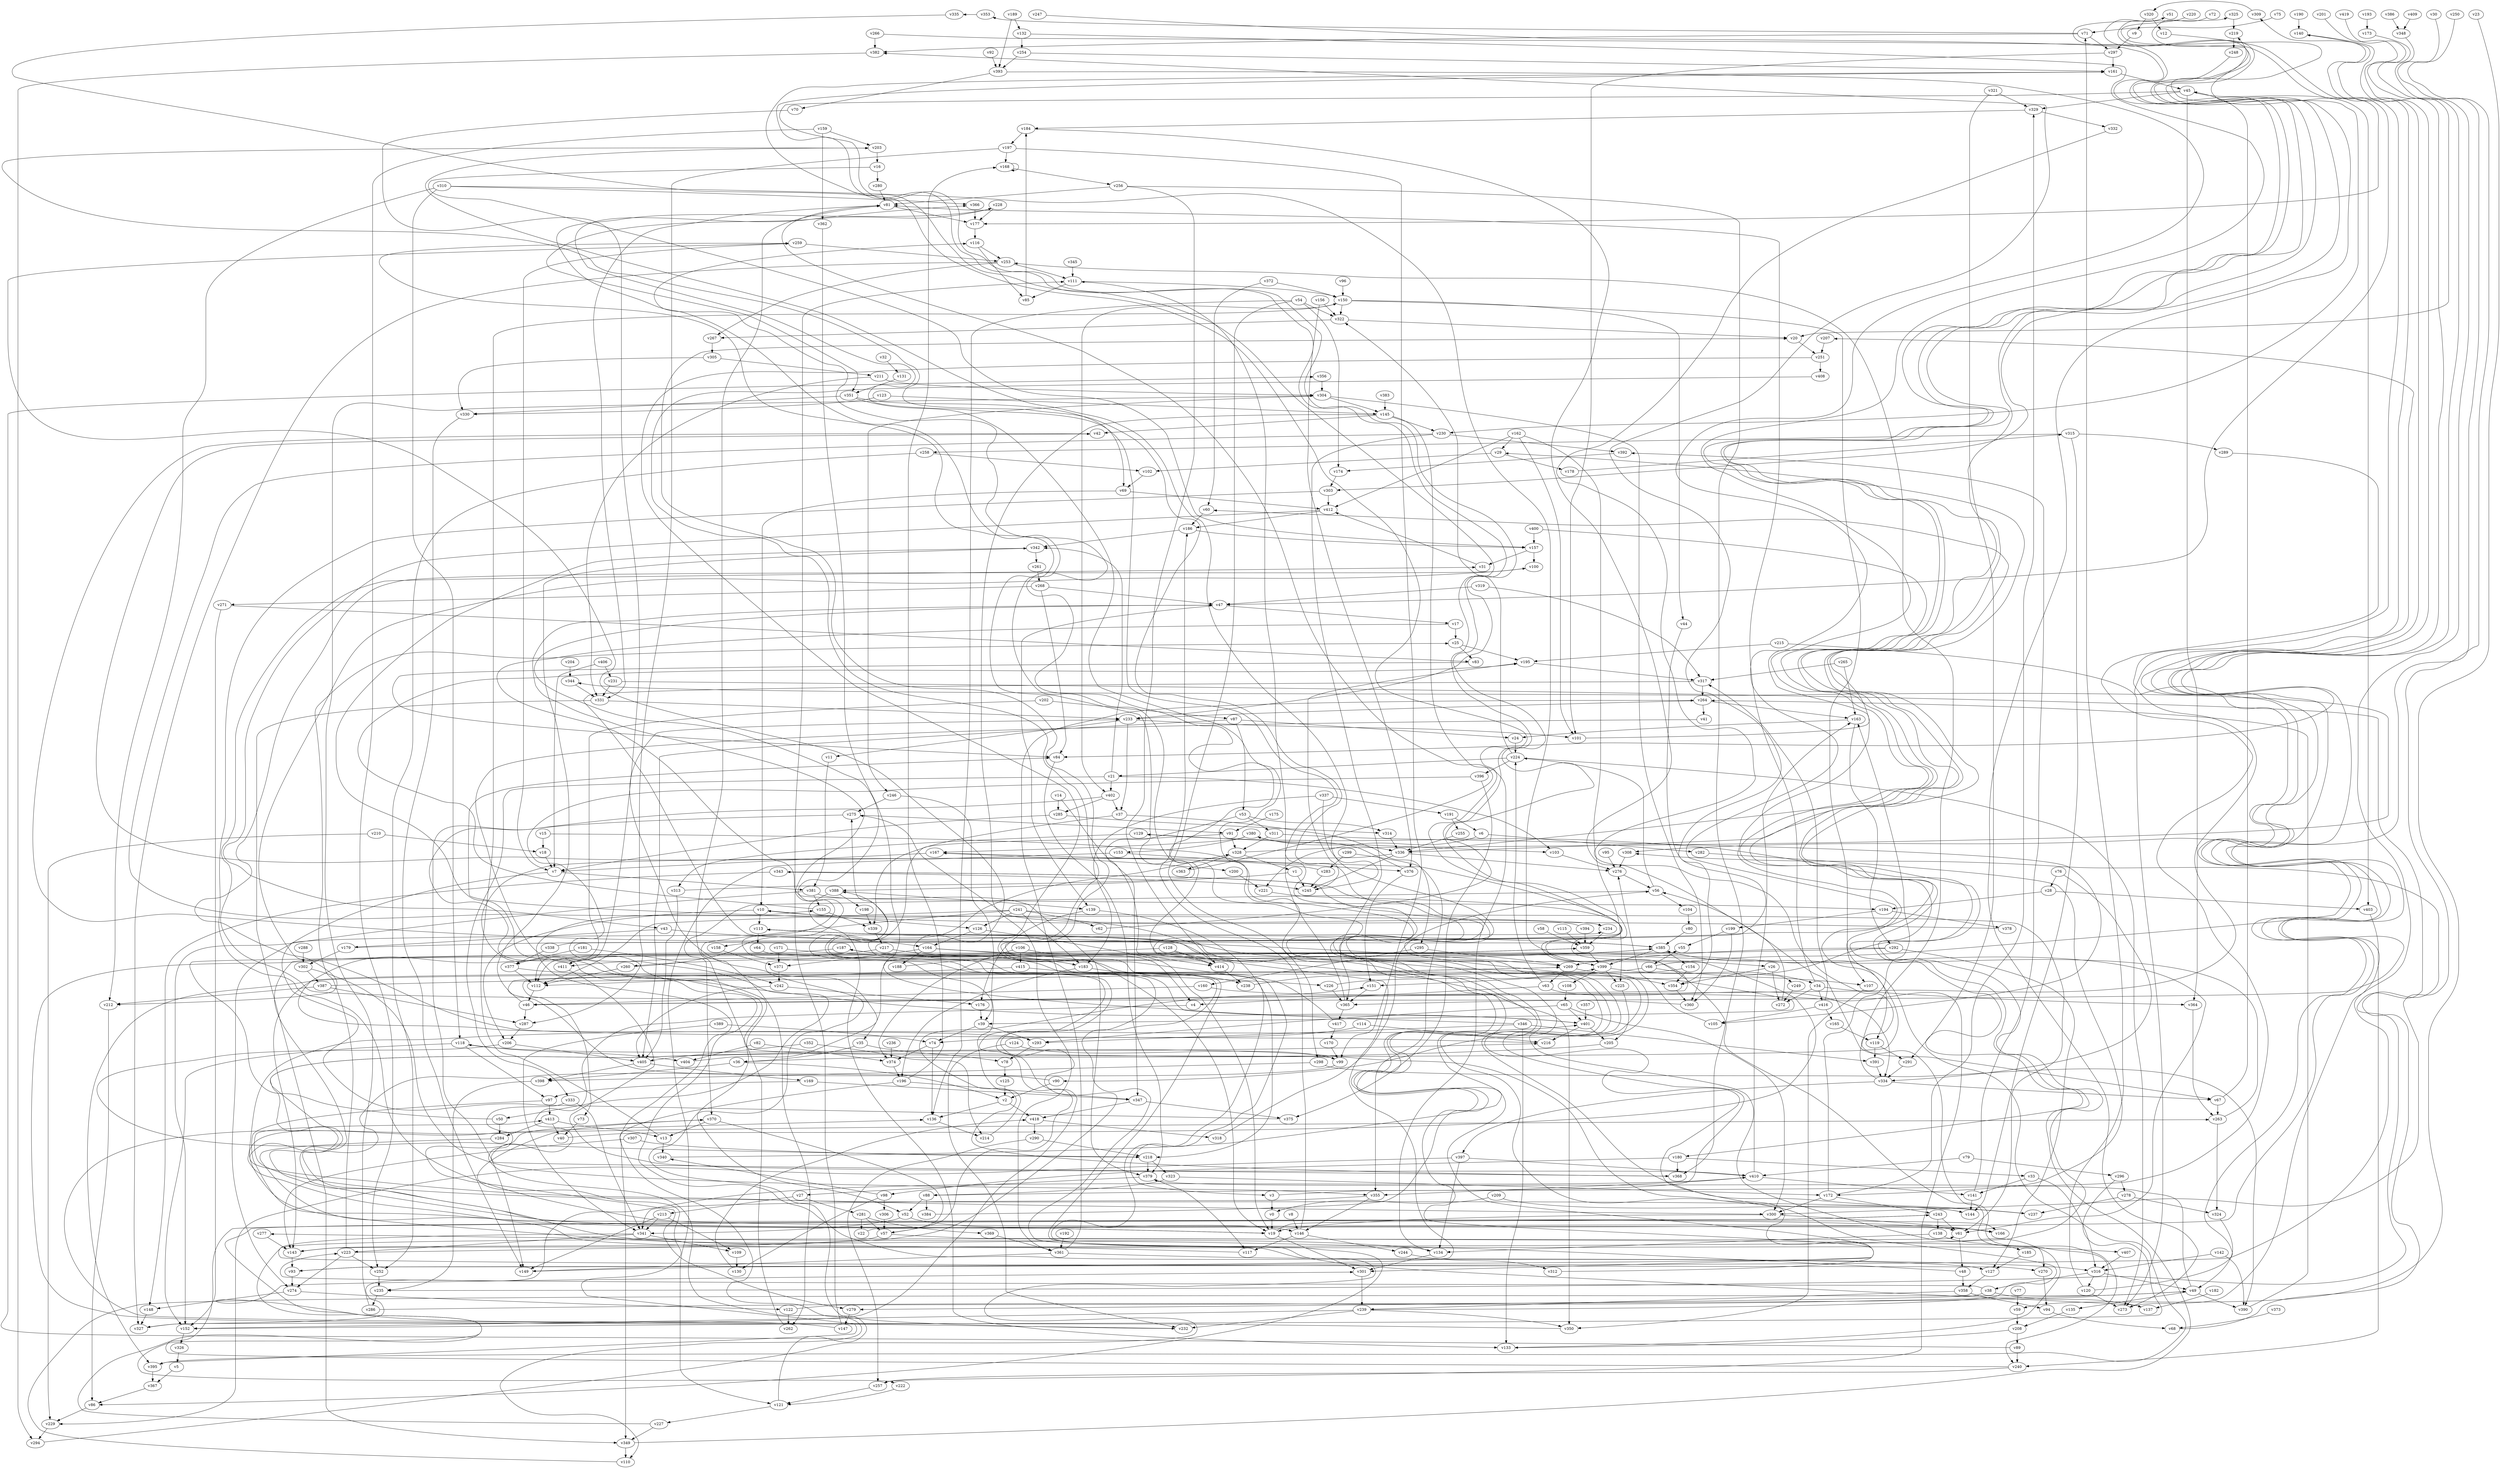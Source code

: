 // Benchmark game 621 - 420 vertices
// time_bound: 87
// targets: v372
digraph G {
    v0 [name="v0", player=1];
    v1 [name="v1", player=1];
    v2 [name="v2", player=0];
    v3 [name="v3", player=0];
    v4 [name="v4", player=0];
    v5 [name="v5", player=0];
    v6 [name="v6", player=1];
    v7 [name="v7", player=0];
    v8 [name="v8", player=0];
    v9 [name="v9", player=1];
    v10 [name="v10", player=0];
    v11 [name="v11", player=0];
    v12 [name="v12", player=0];
    v13 [name="v13", player=1];
    v14 [name="v14", player=0];
    v15 [name="v15", player=1];
    v16 [name="v16", player=1];
    v17 [name="v17", player=0];
    v18 [name="v18", player=0];
    v19 [name="v19", player=1];
    v20 [name="v20", player=0];
    v21 [name="v21", player=1];
    v22 [name="v22", player=0];
    v23 [name="v23", player=1];
    v24 [name="v24", player=0];
    v25 [name="v25", player=1];
    v26 [name="v26", player=1];
    v27 [name="v27", player=0];
    v28 [name="v28", player=0];
    v29 [name="v29", player=0];
    v30 [name="v30", player=1];
    v31 [name="v31", player=0];
    v32 [name="v32", player=1];
    v33 [name="v33", player=1];
    v34 [name="v34", player=1];
    v35 [name="v35", player=1];
    v36 [name="v36", player=1];
    v37 [name="v37", player=1];
    v38 [name="v38", player=1];
    v39 [name="v39", player=0];
    v40 [name="v40", player=1];
    v41 [name="v41", player=0];
    v42 [name="v42", player=1];
    v43 [name="v43", player=0];
    v44 [name="v44", player=0];
    v45 [name="v45", player=0];
    v46 [name="v46", player=0];
    v47 [name="v47", player=1];
    v48 [name="v48", player=1];
    v49 [name="v49", player=1];
    v50 [name="v50", player=0];
    v51 [name="v51", player=1];
    v52 [name="v52", player=1];
    v53 [name="v53", player=0];
    v54 [name="v54", player=0];
    v55 [name="v55", player=1];
    v56 [name="v56", player=0];
    v57 [name="v57", player=1];
    v58 [name="v58", player=0];
    v59 [name="v59", player=0];
    v60 [name="v60", player=1];
    v61 [name="v61", player=1];
    v62 [name="v62", player=0];
    v63 [name="v63", player=1];
    v64 [name="v64", player=1];
    v65 [name="v65", player=0];
    v66 [name="v66", player=1];
    v67 [name="v67", player=0];
    v68 [name="v68", player=0];
    v69 [name="v69", player=0];
    v70 [name="v70", player=1];
    v71 [name="v71", player=0];
    v72 [name="v72", player=1];
    v73 [name="v73", player=0];
    v74 [name="v74", player=1];
    v75 [name="v75", player=1];
    v76 [name="v76", player=0];
    v77 [name="v77", player=0];
    v78 [name="v78", player=0];
    v79 [name="v79", player=0];
    v80 [name="v80", player=1];
    v81 [name="v81", player=1];
    v82 [name="v82", player=0];
    v83 [name="v83", player=0];
    v84 [name="v84", player=1];
    v85 [name="v85", player=1];
    v86 [name="v86", player=0];
    v87 [name="v87", player=1];
    v88 [name="v88", player=1];
    v89 [name="v89", player=1];
    v90 [name="v90", player=0];
    v91 [name="v91", player=0];
    v92 [name="v92", player=1];
    v93 [name="v93", player=1];
    v94 [name="v94", player=0];
    v95 [name="v95", player=0];
    v96 [name="v96", player=0];
    v97 [name="v97", player=1];
    v98 [name="v98", player=0];
    v99 [name="v99", player=1];
    v100 [name="v100", player=1];
    v101 [name="v101", player=1];
    v102 [name="v102", player=1];
    v103 [name="v103", player=1];
    v104 [name="v104", player=1];
    v105 [name="v105", player=0];
    v106 [name="v106", player=1];
    v107 [name="v107", player=1];
    v108 [name="v108", player=1];
    v109 [name="v109", player=1];
    v110 [name="v110", player=0];
    v111 [name="v111", player=0];
    v112 [name="v112", player=1];
    v113 [name="v113", player=0];
    v114 [name="v114", player=1];
    v115 [name="v115", player=0];
    v116 [name="v116", player=0];
    v117 [name="v117", player=0];
    v118 [name="v118", player=0];
    v119 [name="v119", player=0];
    v120 [name="v120", player=1];
    v121 [name="v121", player=1];
    v122 [name="v122", player=1];
    v123 [name="v123", player=0];
    v124 [name="v124", player=0];
    v125 [name="v125", player=0];
    v126 [name="v126", player=0];
    v127 [name="v127", player=0];
    v128 [name="v128", player=1];
    v129 [name="v129", player=0];
    v130 [name="v130", player=0];
    v131 [name="v131", player=0];
    v132 [name="v132", player=0];
    v133 [name="v133", player=1];
    v134 [name="v134", player=0];
    v135 [name="v135", player=1];
    v136 [name="v136", player=0];
    v137 [name="v137", player=1];
    v138 [name="v138", player=0];
    v139 [name="v139", player=1];
    v140 [name="v140", player=0];
    v141 [name="v141", player=0];
    v142 [name="v142", player=0];
    v143 [name="v143", player=1];
    v144 [name="v144", player=1];
    v145 [name="v145", player=1];
    v146 [name="v146", player=0];
    v147 [name="v147", player=1];
    v148 [name="v148", player=1];
    v149 [name="v149", player=1];
    v150 [name="v150", player=0];
    v151 [name="v151", player=1];
    v152 [name="v152", player=1];
    v153 [name="v153", player=1];
    v154 [name="v154", player=0];
    v155 [name="v155", player=1];
    v156 [name="v156", player=0];
    v157 [name="v157", player=0];
    v158 [name="v158", player=0];
    v159 [name="v159", player=0];
    v160 [name="v160", player=1];
    v161 [name="v161", player=1];
    v162 [name="v162", player=1];
    v163 [name="v163", player=0];
    v164 [name="v164", player=0];
    v165 [name="v165", player=0];
    v166 [name="v166", player=0];
    v167 [name="v167", player=0];
    v168 [name="v168", player=0];
    v169 [name="v169", player=0];
    v170 [name="v170", player=1];
    v171 [name="v171", player=1];
    v172 [name="v172", player=1];
    v173 [name="v173", player=1];
    v174 [name="v174", player=0];
    v175 [name="v175", player=0];
    v176 [name="v176", player=1];
    v177 [name="v177", player=0];
    v178 [name="v178", player=0];
    v179 [name="v179", player=1];
    v180 [name="v180", player=0];
    v181 [name="v181", player=0];
    v182 [name="v182", player=1];
    v183 [name="v183", player=0];
    v184 [name="v184", player=0];
    v185 [name="v185", player=0];
    v186 [name="v186", player=1];
    v187 [name="v187", player=0];
    v188 [name="v188", player=1];
    v189 [name="v189", player=0];
    v190 [name="v190", player=1];
    v191 [name="v191", player=1];
    v192 [name="v192", player=1];
    v193 [name="v193", player=1];
    v194 [name="v194", player=1];
    v195 [name="v195", player=1];
    v196 [name="v196", player=0];
    v197 [name="v197", player=0];
    v198 [name="v198", player=0];
    v199 [name="v199", player=0];
    v200 [name="v200", player=1];
    v201 [name="v201", player=0];
    v202 [name="v202", player=0];
    v203 [name="v203", player=1];
    v204 [name="v204", player=1];
    v205 [name="v205", player=1];
    v206 [name="v206", player=1];
    v207 [name="v207", player=0];
    v208 [name="v208", player=1];
    v209 [name="v209", player=0];
    v210 [name="v210", player=0];
    v211 [name="v211", player=0];
    v212 [name="v212", player=1];
    v213 [name="v213", player=1];
    v214 [name="v214", player=1];
    v215 [name="v215", player=0];
    v216 [name="v216", player=1];
    v217 [name="v217", player=0];
    v218 [name="v218", player=1];
    v219 [name="v219", player=0];
    v220 [name="v220", player=1];
    v221 [name="v221", player=1];
    v222 [name="v222", player=1];
    v223 [name="v223", player=1];
    v224 [name="v224", player=0];
    v225 [name="v225", player=0];
    v226 [name="v226", player=1];
    v227 [name="v227", player=1];
    v228 [name="v228", player=1];
    v229 [name="v229", player=0];
    v230 [name="v230", player=1];
    v231 [name="v231", player=1];
    v232 [name="v232", player=1];
    v233 [name="v233", player=1];
    v234 [name="v234", player=1];
    v235 [name="v235", player=1];
    v236 [name="v236", player=1];
    v237 [name="v237", player=0];
    v238 [name="v238", player=0];
    v239 [name="v239", player=0];
    v240 [name="v240", player=0];
    v241 [name="v241", player=1];
    v242 [name="v242", player=1];
    v243 [name="v243", player=1];
    v244 [name="v244", player=0];
    v245 [name="v245", player=0];
    v246 [name="v246", player=0];
    v247 [name="v247", player=0];
    v248 [name="v248", player=1];
    v249 [name="v249", player=0];
    v250 [name="v250", player=0];
    v251 [name="v251", player=0];
    v252 [name="v252", player=0];
    v253 [name="v253", player=0];
    v254 [name="v254", player=1];
    v255 [name="v255", player=0];
    v256 [name="v256", player=0];
    v257 [name="v257", player=0];
    v258 [name="v258", player=1];
    v259 [name="v259", player=0];
    v260 [name="v260", player=0];
    v261 [name="v261", player=0];
    v262 [name="v262", player=1];
    v263 [name="v263", player=1];
    v264 [name="v264", player=0];
    v265 [name="v265", player=0];
    v266 [name="v266", player=1];
    v267 [name="v267", player=1];
    v268 [name="v268", player=1];
    v269 [name="v269", player=0];
    v270 [name="v270", player=1];
    v271 [name="v271", player=0];
    v272 [name="v272", player=0];
    v273 [name="v273", player=0];
    v274 [name="v274", player=1];
    v275 [name="v275", player=0];
    v276 [name="v276", player=1];
    v277 [name="v277", player=1];
    v278 [name="v278", player=0];
    v279 [name="v279", player=1];
    v280 [name="v280", player=1];
    v281 [name="v281", player=1];
    v282 [name="v282", player=1];
    v283 [name="v283", player=1];
    v284 [name="v284", player=1];
    v285 [name="v285", player=0];
    v286 [name="v286", player=0];
    v287 [name="v287", player=1];
    v288 [name="v288", player=0];
    v289 [name="v289", player=1];
    v290 [name="v290", player=1];
    v291 [name="v291", player=1];
    v292 [name="v292", player=0];
    v293 [name="v293", player=1];
    v294 [name="v294", player=1];
    v295 [name="v295", player=0];
    v296 [name="v296", player=0];
    v297 [name="v297", player=1];
    v298 [name="v298", player=1];
    v299 [name="v299", player=1];
    v300 [name="v300", player=1];
    v301 [name="v301", player=1];
    v302 [name="v302", player=1];
    v303 [name="v303", player=0];
    v304 [name="v304", player=0];
    v305 [name="v305", player=0];
    v306 [name="v306", player=0];
    v307 [name="v307", player=0];
    v308 [name="v308", player=0];
    v309 [name="v309", player=1];
    v310 [name="v310", player=1];
    v311 [name="v311", player=1];
    v312 [name="v312", player=1];
    v313 [name="v313", player=0];
    v314 [name="v314", player=0];
    v315 [name="v315", player=0];
    v316 [name="v316", player=1];
    v317 [name="v317", player=0];
    v318 [name="v318", player=1];
    v319 [name="v319", player=1];
    v320 [name="v320", player=1];
    v321 [name="v321", player=0];
    v322 [name="v322", player=0];
    v323 [name="v323", player=1];
    v324 [name="v324", player=1];
    v325 [name="v325", player=1];
    v326 [name="v326", player=0];
    v327 [name="v327", player=1];
    v328 [name="v328", player=1];
    v329 [name="v329", player=1];
    v330 [name="v330", player=0];
    v331 [name="v331", player=0];
    v332 [name="v332", player=1];
    v333 [name="v333", player=0];
    v334 [name="v334", player=1];
    v335 [name="v335", player=0];
    v336 [name="v336", player=1];
    v337 [name="v337", player=0];
    v338 [name="v338", player=0];
    v339 [name="v339", player=0];
    v340 [name="v340", player=1];
    v341 [name="v341", player=0];
    v342 [name="v342", player=1];
    v343 [name="v343", player=0];
    v344 [name="v344", player=0];
    v345 [name="v345", player=0];
    v346 [name="v346", player=0];
    v347 [name="v347", player=0];
    v348 [name="v348", player=0];
    v349 [name="v349", player=1];
    v350 [name="v350", player=0];
    v351 [name="v351", player=1];
    v352 [name="v352", player=1];
    v353 [name="v353", player=0];
    v354 [name="v354", player=0];
    v355 [name="v355", player=1];
    v356 [name="v356", player=0];
    v357 [name="v357", player=0];
    v358 [name="v358", player=1];
    v359 [name="v359", player=0];
    v360 [name="v360", player=0];
    v361 [name="v361", player=1];
    v362 [name="v362", player=0];
    v363 [name="v363", player=1];
    v364 [name="v364", player=0];
    v365 [name="v365", player=1];
    v366 [name="v366", player=1];
    v367 [name="v367", player=0];
    v368 [name="v368", player=1];
    v369 [name="v369", player=0];
    v370 [name="v370", player=1];
    v371 [name="v371", player=0];
    v372 [name="v372", player=1, target=1];
    v373 [name="v373", player=0];
    v374 [name="v374", player=1];
    v375 [name="v375", player=0];
    v376 [name="v376", player=0];
    v377 [name="v377", player=0];
    v378 [name="v378", player=1];
    v379 [name="v379", player=1];
    v380 [name="v380", player=1];
    v381 [name="v381", player=1];
    v382 [name="v382", player=1];
    v383 [name="v383", player=1];
    v384 [name="v384", player=1];
    v385 [name="v385", player=1];
    v386 [name="v386", player=1];
    v387 [name="v387", player=1];
    v388 [name="v388", player=0];
    v389 [name="v389", player=0];
    v390 [name="v390", player=1];
    v391 [name="v391", player=0];
    v392 [name="v392", player=1];
    v393 [name="v393", player=1];
    v394 [name="v394", player=0];
    v395 [name="v395", player=0];
    v396 [name="v396", player=0];
    v397 [name="v397", player=0];
    v398 [name="v398", player=1];
    v399 [name="v399", player=1];
    v400 [name="v400", player=0];
    v401 [name="v401", player=0];
    v402 [name="v402", player=1];
    v403 [name="v403", player=0];
    v404 [name="v404", player=1];
    v405 [name="v405", player=0];
    v406 [name="v406", player=0];
    v407 [name="v407", player=0];
    v408 [name="v408", player=0];
    v409 [name="v409", player=0];
    v410 [name="v410", player=1];
    v411 [name="v411", player=1];
    v412 [name="v412", player=1];
    v413 [name="v413", player=1];
    v414 [name="v414", player=1];
    v415 [name="v415", player=0];
    v416 [name="v416", player=1];
    v417 [name="v417", player=1];
    v418 [name="v418", player=0];
    v419 [name="v419", player=1];

    v0 -> v19;
    v1 -> v388 [constraint="t mod 5 == 2"];
    v2 -> v418;
    v3 -> v203 [constraint="t < 12"];
    v4 -> v368 [constraint="t mod 3 == 2"];
    v5 -> v367;
    v6 -> v282;
    v7 -> v381;
    v8 -> v146;
    v9 -> v297;
    v10 -> v113;
    v11 -> v381;
    v12 -> v46 [constraint="t mod 3 == 0"];
    v13 -> v150;
    v14 -> v285;
    v15 -> v237 [constraint="t mod 5 == 1"];
    v16 -> v157 [constraint="t >= 3"];
    v17 -> v194 [constraint="t >= 3"];
    v18 -> v7;
    v19 -> v166 [constraint="t mod 2 == 1"];
    v20 -> v251;
    v21 -> v103;
    v22 -> v140 [constraint="t >= 5"];
    v23 -> v59 [constraint="t < 12"];
    v24 -> v224;
    v25 -> v195;
    v26 -> v272;
    v27 -> v213;
    v28 -> v403;
    v29 -> v102;
    v30 -> v308 [constraint="t >= 3"];
    v31 -> v412;
    v32 -> v131;
    v33 -> v141;
    v34 -> v81;
    v35 -> v78;
    v36 -> v398;
    v37 -> v339;
    v38 -> v223 [constraint="t mod 5 == 0"];
    v39 -> v74;
    v40 -> v161 [constraint="t < 8"];
    v41 -> v232 [constraint="t mod 5 == 3"];
    v42 -> v385 [constraint="t >= 4"];
    v43 -> v179;
    v44 -> v354;
    v45 -> v233 [constraint="t < 8"];
    v46 -> v287;
    v47 -> v17;
    v48 -> v277 [constraint="t >= 2"];
    v49 -> v390;
    v50 -> v359 [constraint="t >= 4"];
    v51 -> v303 [constraint="t >= 2"];
    v52 -> v146;
    v53 -> v311;
    v54 -> v298;
    v55 -> v66;
    v56 -> v224;
    v57 -> v275 [constraint="t mod 3 == 1"];
    v58 -> v359;
    v59 -> v208;
    v60 -> v186;
    v61 -> v48;
    v62 -> v161 [constraint="t < 8"];
    v63 -> v334;
    v64 -> v26 [constraint="t >= 2"];
    v65 -> v300;
    v66 -> v309 [constraint="t mod 3 == 1"];
    v67 -> v45;
    v68 -> v308 [constraint="t mod 5 == 3"];
    v69 -> v10;
    v70 -> v411;
    v71 -> v353 [constraint="t < 5"];
    v72 -> v47 [constraint="t mod 5 == 4"];
    v73 -> v40;
    v74 -> v374;
    v75 -> v71 [constraint="t < 9"];
    v76 -> v334 [constraint="t < 12"];
    v77 -> v59;
    v78 -> v125;
    v79 -> v410;
    v80 -> v385;
    v81 -> v177;
    v82 -> v374;
    v83 -> v84 [constraint="t < 13"];
    v84 -> v379;
    v85 -> v184;
    v86 -> v229;
    v87 -> v405;
    v88 -> v52;
    v89 -> v356 [constraint="t < 9"];
    v90 -> v269 [constraint="t mod 5 == 3"];
    v91 -> v327 [constraint="t mod 2 == 1"];
    v92 -> v393;
    v93 -> v228 [constraint="t mod 2 == 1"];
    v94 -> v68;
    v95 -> v276;
    v96 -> v150;
    v97 -> v61 [constraint="t >= 3"];
    v98 -> v340 [constraint="t < 13"];
    v99 -> v407 [constraint="t >= 5"];
    v100 -> v212 [constraint="t mod 2 == 1"];
    v101 -> v29 [constraint="t mod 5 == 1"];
    v102 -> v69;
    v103 -> v276;
    v104 -> v80;
    v105 -> v276;
    v106 -> v374;
    v107 -> v350;
    v108 -> v65;
    v109 -> v130;
    v110 -> v49 [constraint="t mod 4 == 3"];
    v111 -> v85;
    v112 -> v46;
    v113 -> v269 [constraint="t mod 2 == 1"];
    v114 -> v74;
    v115 -> v359;
    v116 -> v253;
    v117 -> v401 [constraint="t >= 4"];
    v118 -> v152;
    v119 -> v391;
    v120 -> v207 [constraint="t mod 4 == 3"];
    v121 -> v155 [constraint="t mod 3 == 1"];
    v122 -> v167 [constraint="t >= 5"];
    v123 -> v330;
    v124 -> v99;
    v125 -> v2;
    v126 -> v19;
    v127 -> v358;
    v128 -> v414;
    v129 -> v313;
    v130 -> v418;
    v131 -> v351;
    v132 -> v395 [constraint="t < 15"];
    v133 -> v203 [constraint="t >= 4"];
    v134 -> v136 [constraint="t < 11"];
    v135 -> v208;
    v136 -> v214;
    v137 -> v259 [constraint="t >= 2"];
    v138 -> v185;
    v139 -> v218;
    v140 -> v273 [constraint="t < 11"];
    v141 -> v392;
    v142 -> v316;
    v143 -> v129 [constraint="t < 7"];
    v144 -> v413 [constraint="t >= 4"];
    v145 -> v134;
    v146 -> v117;
    v147 -> v61 [constraint="t mod 2 == 1"];
    v148 -> v327;
    v149 -> v118 [constraint="t mod 4 == 3"];
    v150 -> v44;
    v151 -> v365;
    v152 -> v326;
    v153 -> v376;
    v154 -> v395 [constraint="t mod 4 == 2"];
    v155 -> v195 [constraint="t >= 1"];
    v156 -> v322;
    v157 -> v31;
    v158 -> v371;
    v159 -> v203;
    v160 -> v46;
    v161 -> v45;
    v162 -> v29;
    v163 -> v24;
    v164 -> v119;
    v165 -> v119;
    v166 -> v216 [constraint="t mod 2 == 0"];
    v167 -> v200;
    v168 -> v168;
    v169 -> v97;
    v170 -> v99;
    v171 -> v61 [constraint="t < 7"];
    v172 -> v243;
    v173 -> v365 [constraint="t < 11"];
    v174 -> v303;
    v175 -> v91;
    v176 -> v39;
    v177 -> v116;
    v178 -> v315 [constraint="t mod 4 == 3"];
    v179 -> v325 [constraint="t >= 1"];
    v180 -> v98;
    v181 -> v377;
    v182 -> v137;
    v183 -> v238;
    v184 -> v240 [constraint="t < 15"];
    v185 -> v127;
    v186 -> v342;
    v187 -> v112;
    v188 -> v414 [constraint="t < 12"];
    v189 -> v132;
    v190 -> v140;
    v191 -> v255;
    v192 -> v361;
    v193 -> v173;
    v194 -> v378;
    v195 -> v317;
    v196 -> v168;
    v197 -> v99;
    v198 -> v339;
    v199 -> v55;
    v200 -> v221;
    v201 -> v84 [constraint="t mod 3 == 2"];
    v202 -> v87;
    v203 -> v16;
    v204 -> v344;
    v205 -> v300 [constraint="t mod 4 == 2"];
    v206 -> v218 [constraint="t < 7"];
    v207 -> v251;
    v208 -> v133;
    v209 -> v0;
    v210 -> v18;
    v211 -> v331;
    v212 -> v86;
    v213 -> v109;
    v214 -> v47 [constraint="t >= 3"];
    v215 -> v195;
    v216 -> v100 [constraint="t >= 5"];
    v217 -> v411;
    v218 -> v323;
    v219 -> v248;
    v220 -> v230 [constraint="t mod 5 == 3"];
    v221 -> v46 [constraint="t >= 5"];
    v222 -> v121;
    v223 -> v388 [constraint="t >= 2"];
    v224 -> v21;
    v225 -> v205;
    v226 -> v60 [constraint="t >= 3"];
    v227 -> v243 [constraint="t mod 4 == 2"];
    v228 -> v351 [constraint="t >= 4"];
    v229 -> v294;
    v230 -> v234 [constraint="t >= 4"];
    v231 -> v235 [constraint="t < 10"];
    v232 -> v385 [constraint="t < 6"];
    v233 -> v101;
    v234 -> v359;
    v235 -> v286;
    v236 -> v374;
    v237 -> v366 [constraint="t < 8"];
    v238 -> v249 [constraint="t < 10"];
    v239 -> v343 [constraint="t mod 5 == 3"];
    v240 -> v301 [constraint="t < 11"];
    v241 -> v262;
    v242 -> v176;
    v243 -> v222 [constraint="t mod 4 == 3"];
    v244 -> v312;
    v245 -> v195;
    v246 -> v275;
    v247 -> v336 [constraint="t >= 2"];
    v248 -> v336 [constraint="t < 14"];
    v249 -> v272;
    v250 -> v300 [constraint="t mod 3 == 2"];
    v251 -> v86 [constraint="t mod 4 == 0"];
    v252 -> v235;
    v253 -> v327;
    v254 -> v393;
    v255 -> v336;
    v256 -> v81;
    v257 -> v121;
    v258 -> v102;
    v259 -> v253;
    v260 -> v47 [constraint="t >= 4"];
    v261 -> v268;
    v262 -> v81;
    v263 -> v324;
    v264 -> v41;
    v265 -> v163;
    v266 -> v177 [constraint="t >= 3"];
    v267 -> v305;
    v268 -> v47;
    v269 -> v73 [constraint="t < 7"];
    v270 -> v94;
    v271 -> v83 [constraint="t >= 3"];
    v272 -> v56;
    v273 -> v51 [constraint="t >= 3"];
    v274 -> v148;
    v275 -> v91;
    v276 -> v56;
    v277 -> v143;
    v278 -> v237;
    v279 -> v147;
    v280 -> v81;
    v281 -> v57;
    v282 -> v172 [constraint="t mod 2 == 0"];
    v283 -> v42 [constraint="t < 8"];
    v284 -> v19 [constraint="t mod 5 == 4"];
    v285 -> v314;
    v286 -> v49 [constraint="t < 6"];
    v287 -> v206;
    v288 -> v302;
    v289 -> v88 [constraint="t mod 5 == 1"];
    v290 -> v218;
    v291 -> v334;
    v292 -> v52 [constraint="t < 11"];
    v293 -> v399 [constraint="t < 8"];
    v294 -> v187 [constraint="t mod 3 == 2"];
    v295 -> v269;
    v296 -> v152 [constraint="t >= 4"];
    v297 -> v161;
    v298 -> v398;
    v299 -> v283;
    v300 -> v166;
    v301 -> v239;
    v302 -> v355 [constraint="t < 6"];
    v303 -> v166 [constraint="t mod 3 == 0"];
    v304 -> v145;
    v305 -> v330;
    v306 -> v57;
    v307 -> v218;
    v308 -> v276;
    v309 -> v320 [constraint="t < 13"];
    v310 -> v366;
    v311 -> v105 [constraint="t mod 3 == 0"];
    v312 -> v113 [constraint="t >= 5"];
    v313 -> v259 [constraint="t >= 4"];
    v314 -> v336;
    v315 -> v289;
    v316 -> v49;
    v317 -> v385 [constraint="t < 7"];
    v318 -> v56;
    v319 -> v317;
    v320 -> v12;
    v321 -> v291;
    v322 -> v20;
    v323 -> v172;
    v324 -> v49;
    v325 -> v219;
    v326 -> v5;
    v327 -> v410 [constraint="t mod 3 == 1"];
    v328 -> v344 [constraint="t >= 3"];
    v329 -> v332;
    v330 -> v149;
    v331 -> v349;
    v332 -> v67 [constraint="t >= 5"];
    v333 -> v110 [constraint="t < 7"];
    v334 -> v253;
    v335 -> v158 [constraint="t >= 3"];
    v336 -> v127 [constraint="t >= 2"];
    v337 -> v183;
    v338 -> v382 [constraint="t < 5"];
    v339 -> v217;
    v340 -> v10 [constraint="t < 10"];
    v341 -> v270 [constraint="t >= 3"];
    v342 -> v99 [constraint="t < 11"];
    v343 -> v90 [constraint="t mod 2 == 1"];
    v344 -> v331;
    v345 -> v111;
    v346 -> v328 [constraint="t >= 2"];
    v347 -> v418;
    v348 -> v93 [constraint="t < 7"];
    v349 -> v219 [constraint="t mod 4 == 3"];
    v350 -> v263 [constraint="t >= 1"];
    v351 -> v301 [constraint="t < 15"];
    v352 -> v405;
    v353 -> v335 [constraint="t >= 1"];
    v354 -> v360;
    v355 -> v341 [constraint="t < 14"];
    v356 -> v304;
    v357 -> v401;
    v358 -> v94;
    v359 -> v19 [constraint="t < 7"];
    v360 -> v31 [constraint="t >= 5"];
    v361 -> v149;
    v362 -> v35;
    v363 -> v81 [constraint="t < 14"];
    v364 -> v263;
    v365 -> v111;
    v366 -> v177;
    v367 -> v86;
    v368 -> v151 [constraint="t < 9"];
    v369 -> v361;
    v370 -> v279 [constraint="t >= 2"];
    v371 -> v242;
    v372 -> v60;
    v373 -> v68;
    v374 -> v196;
    v375 -> v234 [constraint="t >= 3"];
    v376 -> v380;
    v377 -> v39 [constraint="t >= 4"];
    v378 -> v84 [constraint="t >= 1"];
    v379 -> v27;
    v380 -> v167;
    v381 -> v379;
    v382 -> v294;
    v383 -> v145;
    v384 -> v113 [constraint="t < 11"];
    v385 -> v154;
    v386 -> v348;
    v387 -> v116 [constraint="t < 15"];
    v388 -> v133;
    v389 -> v341;
    v390 -> v264;
    v391 -> v334;
    v392 -> v174;
    v393 -> v36 [constraint="t >= 3"];
    v394 -> v275 [constraint="t >= 3"];
    v395 -> v370 [constraint="t mod 4 == 3"];
    v396 -> v50 [constraint="t >= 5"];
    v397 -> v134;
    v398 -> v235;
    v399 -> v225;
    v400 -> v180 [constraint="t mod 5 == 2"];
    v401 -> v55 [constraint="t mod 2 == 0"];
    v402 -> v401 [constraint="t >= 5"];
    v403 -> v240;
    v404 -> v233 [constraint="t >= 2"];
    v405 -> v169;
    v406 -> v7;
    v407 -> v316;
    v408 -> v3 [constraint="t < 14"];
    v409 -> v348;
    v410 -> v141;
    v411 -> v410 [constraint="t >= 1"];
    v412 -> v43 [constraint="t >= 4"];
    v413 -> v13;
    v414 -> v113 [constraint="t mod 2 == 0"];
    v415 -> v112;
    v416 -> v165;
    v417 -> v20 [constraint="t < 6"];
    v418 -> v290;
    v419 -> v20 [constraint="t < 11"];
    v88 -> v384;
    v265 -> v317;
    v224 -> v396;
    v241 -> v61;
    v169 -> v347;
    v21 -> v402;
    v230 -> v392;
    v316 -> v120;
    v16 -> v280;
    v264 -> v163;
    v387 -> v212;
    v365 -> v417;
    v172 -> v329;
    v328 -> v1;
    v302 -> v387;
    v295 -> v160;
    v226 -> v365;
    v359 -> v399;
    v38 -> v137;
    v71 -> v382;
    v285 -> v7;
    v246 -> v39;
    v164 -> v371;
    v57 -> v143;
    v49 -> v135;
    v146 -> v186;
    v38 -> v279;
    v336 -> v276;
    v71 -> v297;
    v162 -> v412;
    v3 -> v0;
    v413 -> v284;
    v253 -> v267;
    v370 -> v13;
    v65 -> v401;
    v114 -> v216;
    v27 -> v281;
    v316 -> v38;
    v266 -> v382;
    v202 -> v112;
    v168 -> v256;
    v34 -> v272;
    v414 -> v238;
    v322 -> v267;
    v269 -> v354;
    v145 -> v361;
    v310 -> v212;
    v346 -> v293;
    v218 -> v379;
    v155 -> v339;
    v2 -> v136;
    v338 -> v377;
    v334 -> v397;
    v224 -> v273;
    v116 -> v85;
    v399 -> v108;
    v160 -> v257;
    v281 -> v369;
    v15 -> v18;
    v333 -> v341;
    v82 -> v404;
    v29 -> v178;
    v347 -> v375;
    v56 -> v104;
    v81 -> v331;
    v156 -> v376;
    v208 -> v89;
    v418 -> v318;
    v300 -> v19;
    v412 -> v186;
    v132 -> v254;
    v63 -> v4;
    v54 -> v322;
    v241 -> v112;
    v199 -> v360;
    v21 -> v342;
    v26 -> v354;
    v352 -> v214;
    v150 -> v402;
    v65 -> v293;
    v241 -> v183;
    v13 -> v340;
    v385 -> v399;
    v297 -> v101;
    v258 -> v252;
    v98 -> v306;
    v286 -> v304;
    v396 -> v375;
    v304 -> v246;
    v358 -> v239;
    v253 -> v111;
    v119 -> v291;
    v241 -> v126;
    v296 -> v278;
    v87 -> v53;
    v28 -> v194;
    v251 -> v408;
    v213 -> v149;
    v206 -> v405;
    v210 -> v229;
    v317 -> v264;
    v410 -> v163;
    v388 -> v139;
    v377 -> v112;
    v159 -> v362;
    v17 -> v25;
    v223 -> v274;
    v14 -> v414;
    v328 -> v363;
    v315 -> v144;
    v150 -> v322;
    v52 -> v341;
    v48 -> v358;
    v402 -> v37;
    v399 -> v34;
    v145 -> v42;
    v343 -> v148;
    v33 -> v316;
    v241 -> v62;
    v303 -> v412;
    v263 -> v385;
    v10 -> v206;
    v21 -> v333;
    v118 -> v97;
    v121 -> v227;
    v35 -> v36;
    v122 -> v262;
    v336 -> v245;
    v45 -> v364;
    v138 -> v134;
    v380 -> v336;
    v402 -> v285;
    v215 -> v273;
    v319 -> v47;
    v268 -> v84;
    v393 -> v70;
    v223 -> v252;
    v197 -> v168;
    v239 -> v152;
    v381 -> v155;
    v417 -> v170;
    v69 -> v412;
    v307 -> v143;
    v154 -> v354;
    v281 -> v22;
    v66 -> v107;
    v343 -> v245;
    v139 -> v176;
    v142 -> v390;
    v213 -> v341;
    v50 -> v284;
    v124 -> v232;
    v37 -> v295;
    v342 -> v261;
    v231 -> v331;
    v143 -> v93;
    v290 -> v257;
    v320 -> v9;
    v230 -> v365;
    v159 -> v252;
    v372 -> v150;
    v233 -> v37;
    v183 -> v196;
    v397 -> v410;
    v147 -> v111;
    v311 -> v328;
    v153 -> v121;
    v7 -> v274;
    v163 -> v292;
    v209 -> v144;
    v217 -> v183;
    v323 -> v88;
    v113 -> v64;
    v401 -> v216;
    v341 -> v223;
    v315 -> v258;
    v385 -> v260;
    v337 -> v245;
    v46 -> v342;
    v120 -> v71;
    v376 -> v151;
    v45 -> v403;
    v76 -> v28;
    v45 -> v329;
    v181 -> v242;
    v167 -> v7;
    v401 -> v205;
    v157 -> v100;
    v39 -> v293;
    v355 -> v146;
    v128 -> v143;
    v196 -> v349;
    v240 -> v257;
    v79 -> v296;
    v394 -> v359;
    v395 -> v367;
    v264 -> v233;
    v66 -> v151;
    v275 -> v149;
    v310 -> v399;
    v191 -> v6;
    v10 -> v126;
    v1 -> v245;
    v415 -> v226;
    v162 -> v101;
    v93 -> v274;
    v413 -> v40;
    v106 -> v415;
    v145 -> v230;
    v189 -> v393;
    v243 -> v61;
    v120 -> v273;
    v224 -> v322;
    v329 -> v184;
    v370 -> v57;
    v134 -> v301;
    v19 -> v301;
    v310 -> v118;
    v379 -> v117;
    v380 -> v153;
    v146 -> v244;
    v196 -> v347;
    v197 -> v287;
    v361 -> v264;
    v98 -> v130;
    v239 -> v350;
    v74 -> v136;
    v299 -> v355;
    v321 -> v329;
    v397 -> v229;
    v63 -> v224;
    v298 -> v390;
    v405 -> v398;
    v337 -> v191;
    v416 -> v105;
    v171 -> v371;
    v179 -> v302;
    v194 -> v199;
    v89 -> v240;
    v256 -> v414;
    v254 -> v161;
    v164 -> v19;
    v150 -> v107;
    v361 -> v316;
    v305 -> v211;
    v331 -> v233;
    v259 -> v7;
    v57 -> v270;
    v278 -> v324;
    v25 -> v83;
    v186 -> v157;
    v304 -> v360;
    v243 -> v138;
    v47 -> v139;
    v172 -> v163;
    v56 -> v370;
    v256 -> v368;
    v180 -> v33;
    v184 -> v197;
    v388 -> v198;
    v172 -> v300;
    v106 -> v4;
    v274 -> v122;
    v141 -> v144;
    v126 -> v164;
    v387 -> v287;
    v228 -> v177;
    v227 -> v349;
    v389 -> v74;
    v187 -> v183;
    v123 -> v145;
    v334 -> v67;
    v406 -> v231;
    v34 -> v416;
    v283 -> v245;
    v346 -> v133;
    v111 -> v150;
    v97 -> v413;
    v49 -> v379;
    v91 -> v328;
    v268 -> v271;
    v410 -> v355;
    v6 -> v221;
    v87 -> v24;
    v129 -> v103;
    v346 -> v391;
    v180 -> v368;
    v239 -> v232;
    v34 -> v364;
    v164 -> v188;
    v162 -> v225;
    v211 -> v304;
    v271 -> v152;
    v36 -> v2;
    v54 -> v136;
    v381 -> v152;
    v292 -> v269;
    v351 -> v330;
    v90 -> v2;
    v269 -> v63;
    v128 -> v350;
    v351 -> v69;
    v292 -> v127;
    v416 -> v317;
    v293 -> v78;
    v118 -> v404;
    v53 -> v314;
    v260 -> v112;
    v223 -> v25;
    v349 -> v110;
    v313 -> v405;
    v67 -> v263;
    v341 -> v109;
    v233 -> v11;
    v54 -> v174;
    v53 -> v347;
    v43 -> v164;
    v400 -> v157;
    v242 -> v405;
}
